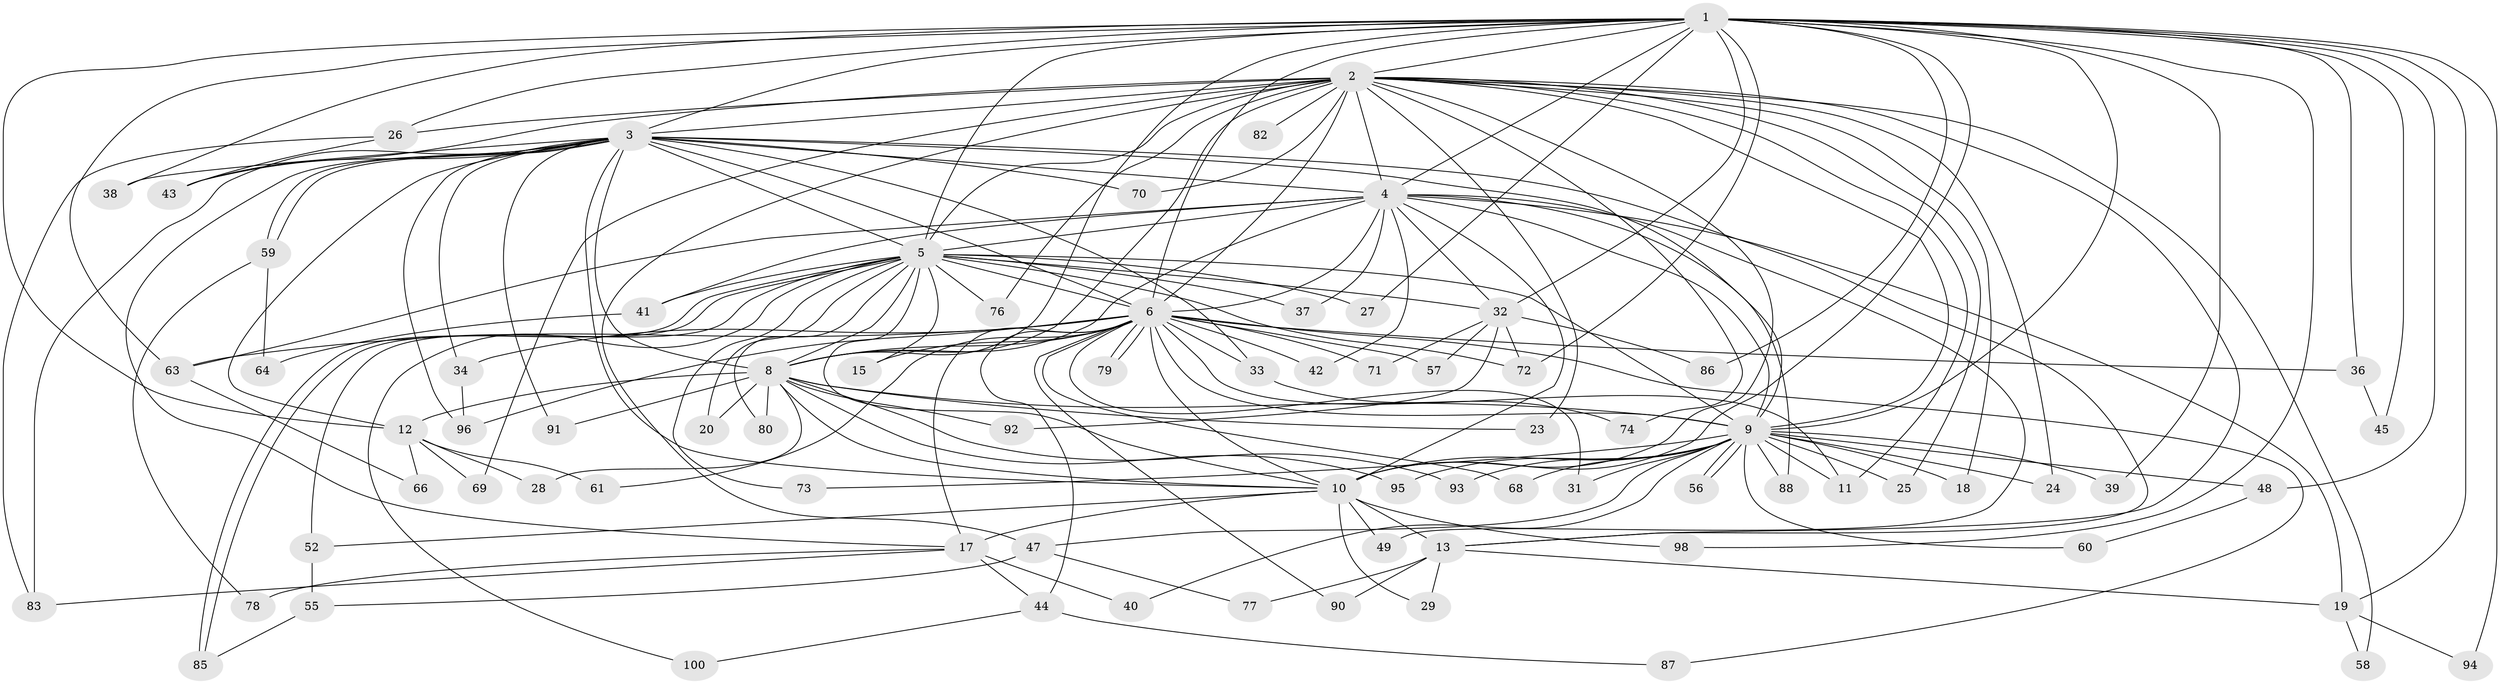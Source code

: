 // original degree distribution, {26: 0.01, 25: 0.01, 23: 0.01, 18: 0.01, 16: 0.02, 28: 0.01, 19: 0.01, 29: 0.01, 17: 0.01, 3: 0.19, 4: 0.07, 6: 0.01, 5: 0.02, 2: 0.59, 7: 0.02}
// Generated by graph-tools (version 1.1) at 2025/38/02/21/25 10:38:52]
// undirected, 79 vertices, 187 edges
graph export_dot {
graph [start="1"]
  node [color=gray90,style=filled];
  1 [super="+81"];
  2 [super="+54"];
  3 [super="+21"];
  4 [super="+51"];
  5 [super="+7"];
  6 [super="+53"];
  8 [super="+30"];
  9 [super="+22"];
  10 [super="+16"];
  11 [super="+62"];
  12 [super="+14"];
  13 [super="+46"];
  15;
  17 [super="+84"];
  18;
  19 [super="+35"];
  20;
  23;
  24;
  25;
  26;
  27;
  28;
  29;
  31;
  32 [super="+65"];
  33;
  34 [super="+99"];
  36;
  37;
  38;
  39;
  40;
  41;
  42;
  43 [super="+50"];
  44;
  45;
  47;
  48;
  49;
  52;
  55 [super="+97"];
  56;
  57;
  58;
  59;
  60;
  61;
  63 [super="+67"];
  64;
  66;
  68;
  69;
  70;
  71;
  72 [super="+75"];
  73;
  74;
  76;
  77;
  78;
  79;
  80;
  82;
  83 [super="+89"];
  85;
  86;
  87;
  88;
  90;
  91;
  92;
  93;
  94;
  95;
  96;
  98;
  100;
  1 -- 2 [weight=2];
  1 -- 3;
  1 -- 4;
  1 -- 5 [weight=2];
  1 -- 6 [weight=2];
  1 -- 8;
  1 -- 9;
  1 -- 10;
  1 -- 12;
  1 -- 19;
  1 -- 26;
  1 -- 27;
  1 -- 36;
  1 -- 38;
  1 -- 39;
  1 -- 45;
  1 -- 48;
  1 -- 63;
  1 -- 86;
  1 -- 94;
  1 -- 98;
  1 -- 32;
  1 -- 72;
  2 -- 3;
  2 -- 4;
  2 -- 5 [weight=2];
  2 -- 6;
  2 -- 8;
  2 -- 9;
  2 -- 10;
  2 -- 18;
  2 -- 23;
  2 -- 24;
  2 -- 25;
  2 -- 26;
  2 -- 43;
  2 -- 47;
  2 -- 58;
  2 -- 69;
  2 -- 70;
  2 -- 74;
  2 -- 76;
  2 -- 82 [weight=2];
  2 -- 13;
  2 -- 11;
  3 -- 4 [weight=2];
  3 -- 5 [weight=2];
  3 -- 6;
  3 -- 8;
  3 -- 9;
  3 -- 10;
  3 -- 13;
  3 -- 17;
  3 -- 33;
  3 -- 34;
  3 -- 38;
  3 -- 59;
  3 -- 59;
  3 -- 70;
  3 -- 83;
  3 -- 91;
  3 -- 96;
  3 -- 12;
  3 -- 43;
  4 -- 5 [weight=2];
  4 -- 6;
  4 -- 8;
  4 -- 9;
  4 -- 10 [weight=2];
  4 -- 19;
  4 -- 32;
  4 -- 37;
  4 -- 41;
  4 -- 42;
  4 -- 49;
  4 -- 63;
  4 -- 88;
  5 -- 6 [weight=2];
  5 -- 8 [weight=2];
  5 -- 9 [weight=2];
  5 -- 10 [weight=2];
  5 -- 20;
  5 -- 41;
  5 -- 72;
  5 -- 73;
  5 -- 85;
  5 -- 85;
  5 -- 100;
  5 -- 76;
  5 -- 15;
  5 -- 80;
  5 -- 27;
  5 -- 32;
  5 -- 37;
  5 -- 52;
  6 -- 8 [weight=2];
  6 -- 9 [weight=2];
  6 -- 10;
  6 -- 11;
  6 -- 15;
  6 -- 17;
  6 -- 31;
  6 -- 33;
  6 -- 34;
  6 -- 36;
  6 -- 42;
  6 -- 44;
  6 -- 57;
  6 -- 71;
  6 -- 79;
  6 -- 79;
  6 -- 87;
  6 -- 96;
  6 -- 68;
  6 -- 90;
  6 -- 61;
  6 -- 63;
  8 -- 9;
  8 -- 10;
  8 -- 12;
  8 -- 20;
  8 -- 23;
  8 -- 28;
  8 -- 80;
  8 -- 91;
  8 -- 92;
  8 -- 93;
  8 -- 95;
  9 -- 10 [weight=3];
  9 -- 11;
  9 -- 18;
  9 -- 24;
  9 -- 25;
  9 -- 31;
  9 -- 39;
  9 -- 40;
  9 -- 47;
  9 -- 48;
  9 -- 56;
  9 -- 56;
  9 -- 60;
  9 -- 68;
  9 -- 73;
  9 -- 88;
  9 -- 93;
  9 -- 95;
  10 -- 13;
  10 -- 29;
  10 -- 49;
  10 -- 98;
  10 -- 52;
  10 -- 17;
  12 -- 66;
  12 -- 61;
  12 -- 69;
  12 -- 28;
  13 -- 29;
  13 -- 77;
  13 -- 90;
  13 -- 19;
  17 -- 40;
  17 -- 44;
  17 -- 78;
  17 -- 83;
  19 -- 58;
  19 -- 94;
  26 -- 43;
  26 -- 83;
  32 -- 57;
  32 -- 71;
  32 -- 72;
  32 -- 86;
  32 -- 92;
  33 -- 74;
  34 -- 96;
  36 -- 45;
  41 -- 64;
  44 -- 87;
  44 -- 100;
  47 -- 55;
  47 -- 77;
  48 -- 60;
  52 -- 55;
  55 -- 85;
  59 -- 64;
  59 -- 78;
  63 -- 66;
}
